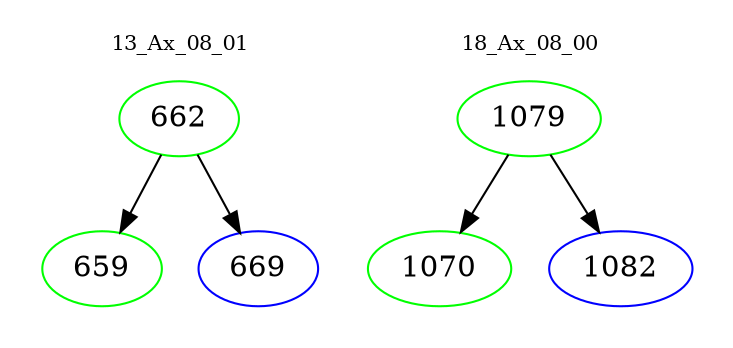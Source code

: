 digraph{
subgraph cluster_0 {
color = white
label = "13_Ax_08_01";
fontsize=10;
T0_662 [label="662", color="green"]
T0_662 -> T0_659 [color="black"]
T0_659 [label="659", color="green"]
T0_662 -> T0_669 [color="black"]
T0_669 [label="669", color="blue"]
}
subgraph cluster_1 {
color = white
label = "18_Ax_08_00";
fontsize=10;
T1_1079 [label="1079", color="green"]
T1_1079 -> T1_1070 [color="black"]
T1_1070 [label="1070", color="green"]
T1_1079 -> T1_1082 [color="black"]
T1_1082 [label="1082", color="blue"]
}
}

